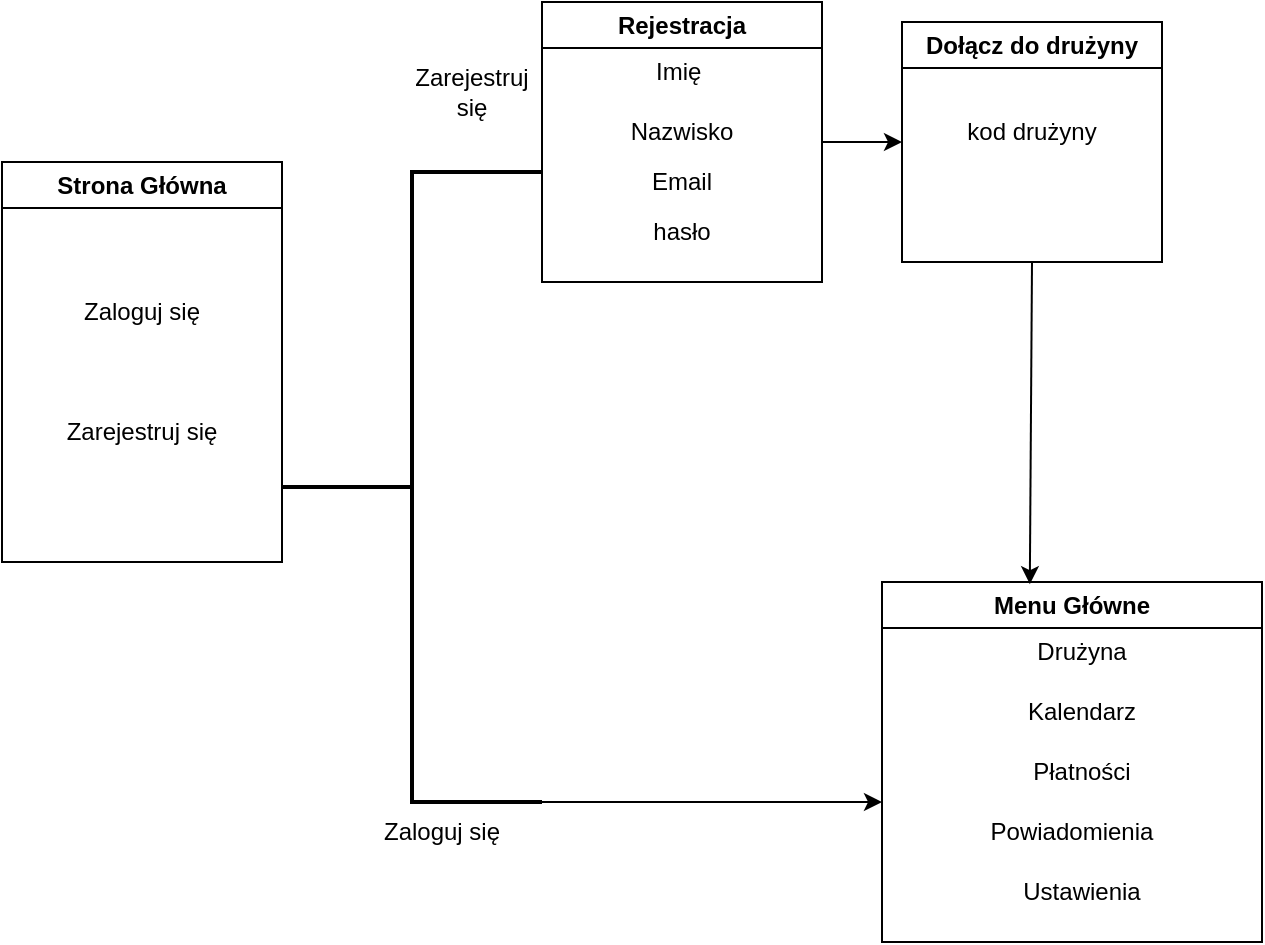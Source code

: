 <mxfile version="26.2.9">
  <diagram name="Page-1" id="g__3kYeK3XYvJIfZjNgy">
    <mxGraphModel dx="917" dy="544" grid="1" gridSize="10" guides="1" tooltips="1" connect="1" arrows="1" fold="1" page="1" pageScale="1" pageWidth="827" pageHeight="1169" math="0" shadow="0">
      <root>
        <mxCell id="0" />
        <mxCell id="1" parent="0" />
        <mxCell id="GRTWhs6c1ZP4dvjhobR6-2" value="" style="strokeWidth=2;html=1;shape=mxgraph.flowchart.annotation_2;align=left;labelPosition=right;pointerEvents=1;" parent="1" vertex="1">
          <mxGeometry x="140" y="85" width="130" height="315" as="geometry" />
        </mxCell>
        <mxCell id="GRTWhs6c1ZP4dvjhobR6-3" value="Zaloguj się" style="text;html=1;align=center;verticalAlign=middle;whiteSpace=wrap;rounded=0;" parent="1" vertex="1">
          <mxGeometry x="180" y="400" width="80" height="30" as="geometry" />
        </mxCell>
        <mxCell id="GRTWhs6c1ZP4dvjhobR6-4" value="Zarejestruj się" style="text;html=1;align=center;verticalAlign=middle;whiteSpace=wrap;rounded=0;" parent="1" vertex="1">
          <mxGeometry x="200" y="30" width="70" height="30" as="geometry" />
        </mxCell>
        <mxCell id="6vV1UMX7yi0fHzziR3rk-5" value="Strona Główna" style="swimlane;whiteSpace=wrap;html=1;gradientColor=default;fillColor=none;rounded=0;labelBackgroundColor=none;" vertex="1" parent="1">
          <mxGeometry y="80" width="140" height="200" as="geometry" />
        </mxCell>
        <mxCell id="6vV1UMX7yi0fHzziR3rk-6" value="Zaloguj się" style="text;html=1;align=center;verticalAlign=middle;whiteSpace=wrap;rounded=0;" vertex="1" parent="6vV1UMX7yi0fHzziR3rk-5">
          <mxGeometry y="60" width="140" height="30" as="geometry" />
        </mxCell>
        <mxCell id="6vV1UMX7yi0fHzziR3rk-7" value="Zarejestruj się" style="text;html=1;align=center;verticalAlign=middle;whiteSpace=wrap;rounded=0;" vertex="1" parent="6vV1UMX7yi0fHzziR3rk-5">
          <mxGeometry y="120" width="140" height="30" as="geometry" />
        </mxCell>
        <mxCell id="6vV1UMX7yi0fHzziR3rk-9" value="Rejestracja" style="swimlane;whiteSpace=wrap;html=1;" vertex="1" parent="1">
          <mxGeometry x="270" width="140" height="140" as="geometry" />
        </mxCell>
        <mxCell id="6vV1UMX7yi0fHzziR3rk-10" value="Imię&amp;nbsp;" style="text;html=1;align=center;verticalAlign=middle;whiteSpace=wrap;rounded=0;" vertex="1" parent="6vV1UMX7yi0fHzziR3rk-9">
          <mxGeometry y="20" width="140" height="30" as="geometry" />
        </mxCell>
        <mxCell id="6vV1UMX7yi0fHzziR3rk-11" value="Nazwisko" style="text;html=1;align=center;verticalAlign=middle;whiteSpace=wrap;rounded=0;" vertex="1" parent="6vV1UMX7yi0fHzziR3rk-9">
          <mxGeometry x="40" y="50" width="60" height="30" as="geometry" />
        </mxCell>
        <mxCell id="6vV1UMX7yi0fHzziR3rk-12" value="Email" style="text;html=1;align=center;verticalAlign=middle;whiteSpace=wrap;rounded=0;" vertex="1" parent="6vV1UMX7yi0fHzziR3rk-9">
          <mxGeometry x="40" y="75" width="60" height="30" as="geometry" />
        </mxCell>
        <mxCell id="6vV1UMX7yi0fHzziR3rk-14" value="hasło" style="text;html=1;align=center;verticalAlign=middle;whiteSpace=wrap;rounded=0;" vertex="1" parent="6vV1UMX7yi0fHzziR3rk-9">
          <mxGeometry x="40" y="100" width="60" height="30" as="geometry" />
        </mxCell>
        <mxCell id="6vV1UMX7yi0fHzziR3rk-16" value="Menu Główne" style="swimlane;whiteSpace=wrap;html=1;" vertex="1" parent="1">
          <mxGeometry x="440" y="290" width="190" height="180" as="geometry" />
        </mxCell>
        <mxCell id="6vV1UMX7yi0fHzziR3rk-18" value="Drużyna" style="text;html=1;align=center;verticalAlign=middle;whiteSpace=wrap;rounded=0;" vertex="1" parent="6vV1UMX7yi0fHzziR3rk-16">
          <mxGeometry x="30" y="20" width="140" height="30" as="geometry" />
        </mxCell>
        <mxCell id="6vV1UMX7yi0fHzziR3rk-19" value="Kalendarz" style="text;html=1;align=center;verticalAlign=middle;whiteSpace=wrap;rounded=0;" vertex="1" parent="6vV1UMX7yi0fHzziR3rk-16">
          <mxGeometry x="30" y="50" width="140" height="30" as="geometry" />
        </mxCell>
        <mxCell id="6vV1UMX7yi0fHzziR3rk-20" value="Płatności" style="text;html=1;align=center;verticalAlign=middle;whiteSpace=wrap;rounded=0;" vertex="1" parent="6vV1UMX7yi0fHzziR3rk-16">
          <mxGeometry x="40" y="80" width="120" height="30" as="geometry" />
        </mxCell>
        <mxCell id="6vV1UMX7yi0fHzziR3rk-21" value="Ustawienia" style="text;html=1;align=center;verticalAlign=middle;whiteSpace=wrap;rounded=0;" vertex="1" parent="6vV1UMX7yi0fHzziR3rk-16">
          <mxGeometry x="10" y="140" width="180" height="30" as="geometry" />
        </mxCell>
        <mxCell id="6vV1UMX7yi0fHzziR3rk-22" value="Powiadomienia" style="text;html=1;align=center;verticalAlign=middle;whiteSpace=wrap;rounded=0;" vertex="1" parent="6vV1UMX7yi0fHzziR3rk-16">
          <mxGeometry x="40" y="110" width="110" height="30" as="geometry" />
        </mxCell>
        <mxCell id="6vV1UMX7yi0fHzziR3rk-23" value="" style="endArrow=classic;html=1;rounded=0;exitX=1;exitY=1;exitDx=0;exitDy=0;exitPerimeter=0;" edge="1" parent="1" source="GRTWhs6c1ZP4dvjhobR6-2">
          <mxGeometry width="50" height="50" relative="1" as="geometry">
            <mxPoint x="320" y="380" as="sourcePoint" />
            <mxPoint x="440" y="400" as="targetPoint" />
          </mxGeometry>
        </mxCell>
        <mxCell id="6vV1UMX7yi0fHzziR3rk-28" value="Dołącz do drużyny" style="swimlane;whiteSpace=wrap;html=1;" vertex="1" parent="1">
          <mxGeometry x="450" y="10" width="130" height="120" as="geometry" />
        </mxCell>
        <mxCell id="6vV1UMX7yi0fHzziR3rk-30" value="kod drużyny" style="text;html=1;align=center;verticalAlign=middle;whiteSpace=wrap;rounded=0;" vertex="1" parent="6vV1UMX7yi0fHzziR3rk-28">
          <mxGeometry x="25" y="40" width="80" height="30" as="geometry" />
        </mxCell>
        <mxCell id="6vV1UMX7yi0fHzziR3rk-31" value="" style="endArrow=classic;html=1;rounded=0;exitX=1;exitY=0.5;exitDx=0;exitDy=0;entryX=0;entryY=0.5;entryDx=0;entryDy=0;" edge="1" parent="1" source="6vV1UMX7yi0fHzziR3rk-9" target="6vV1UMX7yi0fHzziR3rk-28">
          <mxGeometry width="50" height="50" relative="1" as="geometry">
            <mxPoint x="310" y="300" as="sourcePoint" />
            <mxPoint x="360" y="250" as="targetPoint" />
          </mxGeometry>
        </mxCell>
        <mxCell id="6vV1UMX7yi0fHzziR3rk-32" value="" style="endArrow=classic;html=1;rounded=0;exitX=0.5;exitY=1;exitDx=0;exitDy=0;entryX=0.389;entryY=0.006;entryDx=0;entryDy=0;entryPerimeter=0;" edge="1" parent="1" source="6vV1UMX7yi0fHzziR3rk-28" target="6vV1UMX7yi0fHzziR3rk-16">
          <mxGeometry width="50" height="50" relative="1" as="geometry">
            <mxPoint x="320" y="270" as="sourcePoint" />
            <mxPoint x="370" y="220" as="targetPoint" />
          </mxGeometry>
        </mxCell>
      </root>
    </mxGraphModel>
  </diagram>
</mxfile>
